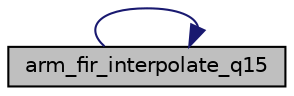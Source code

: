 digraph "arm_fir_interpolate_q15"
{
  edge [fontname="Helvetica",fontsize="10",labelfontname="Helvetica",labelfontsize="10"];
  node [fontname="Helvetica",fontsize="10",shape=record];
  rankdir="LR";
  Node8 [label="arm_fir_interpolate_q15",height=0.2,width=0.4,color="black", fillcolor="grey75", style="filled", fontcolor="black"];
  Node8 -> Node8 [color="midnightblue",fontsize="10",style="solid",fontname="Helvetica"];
}
